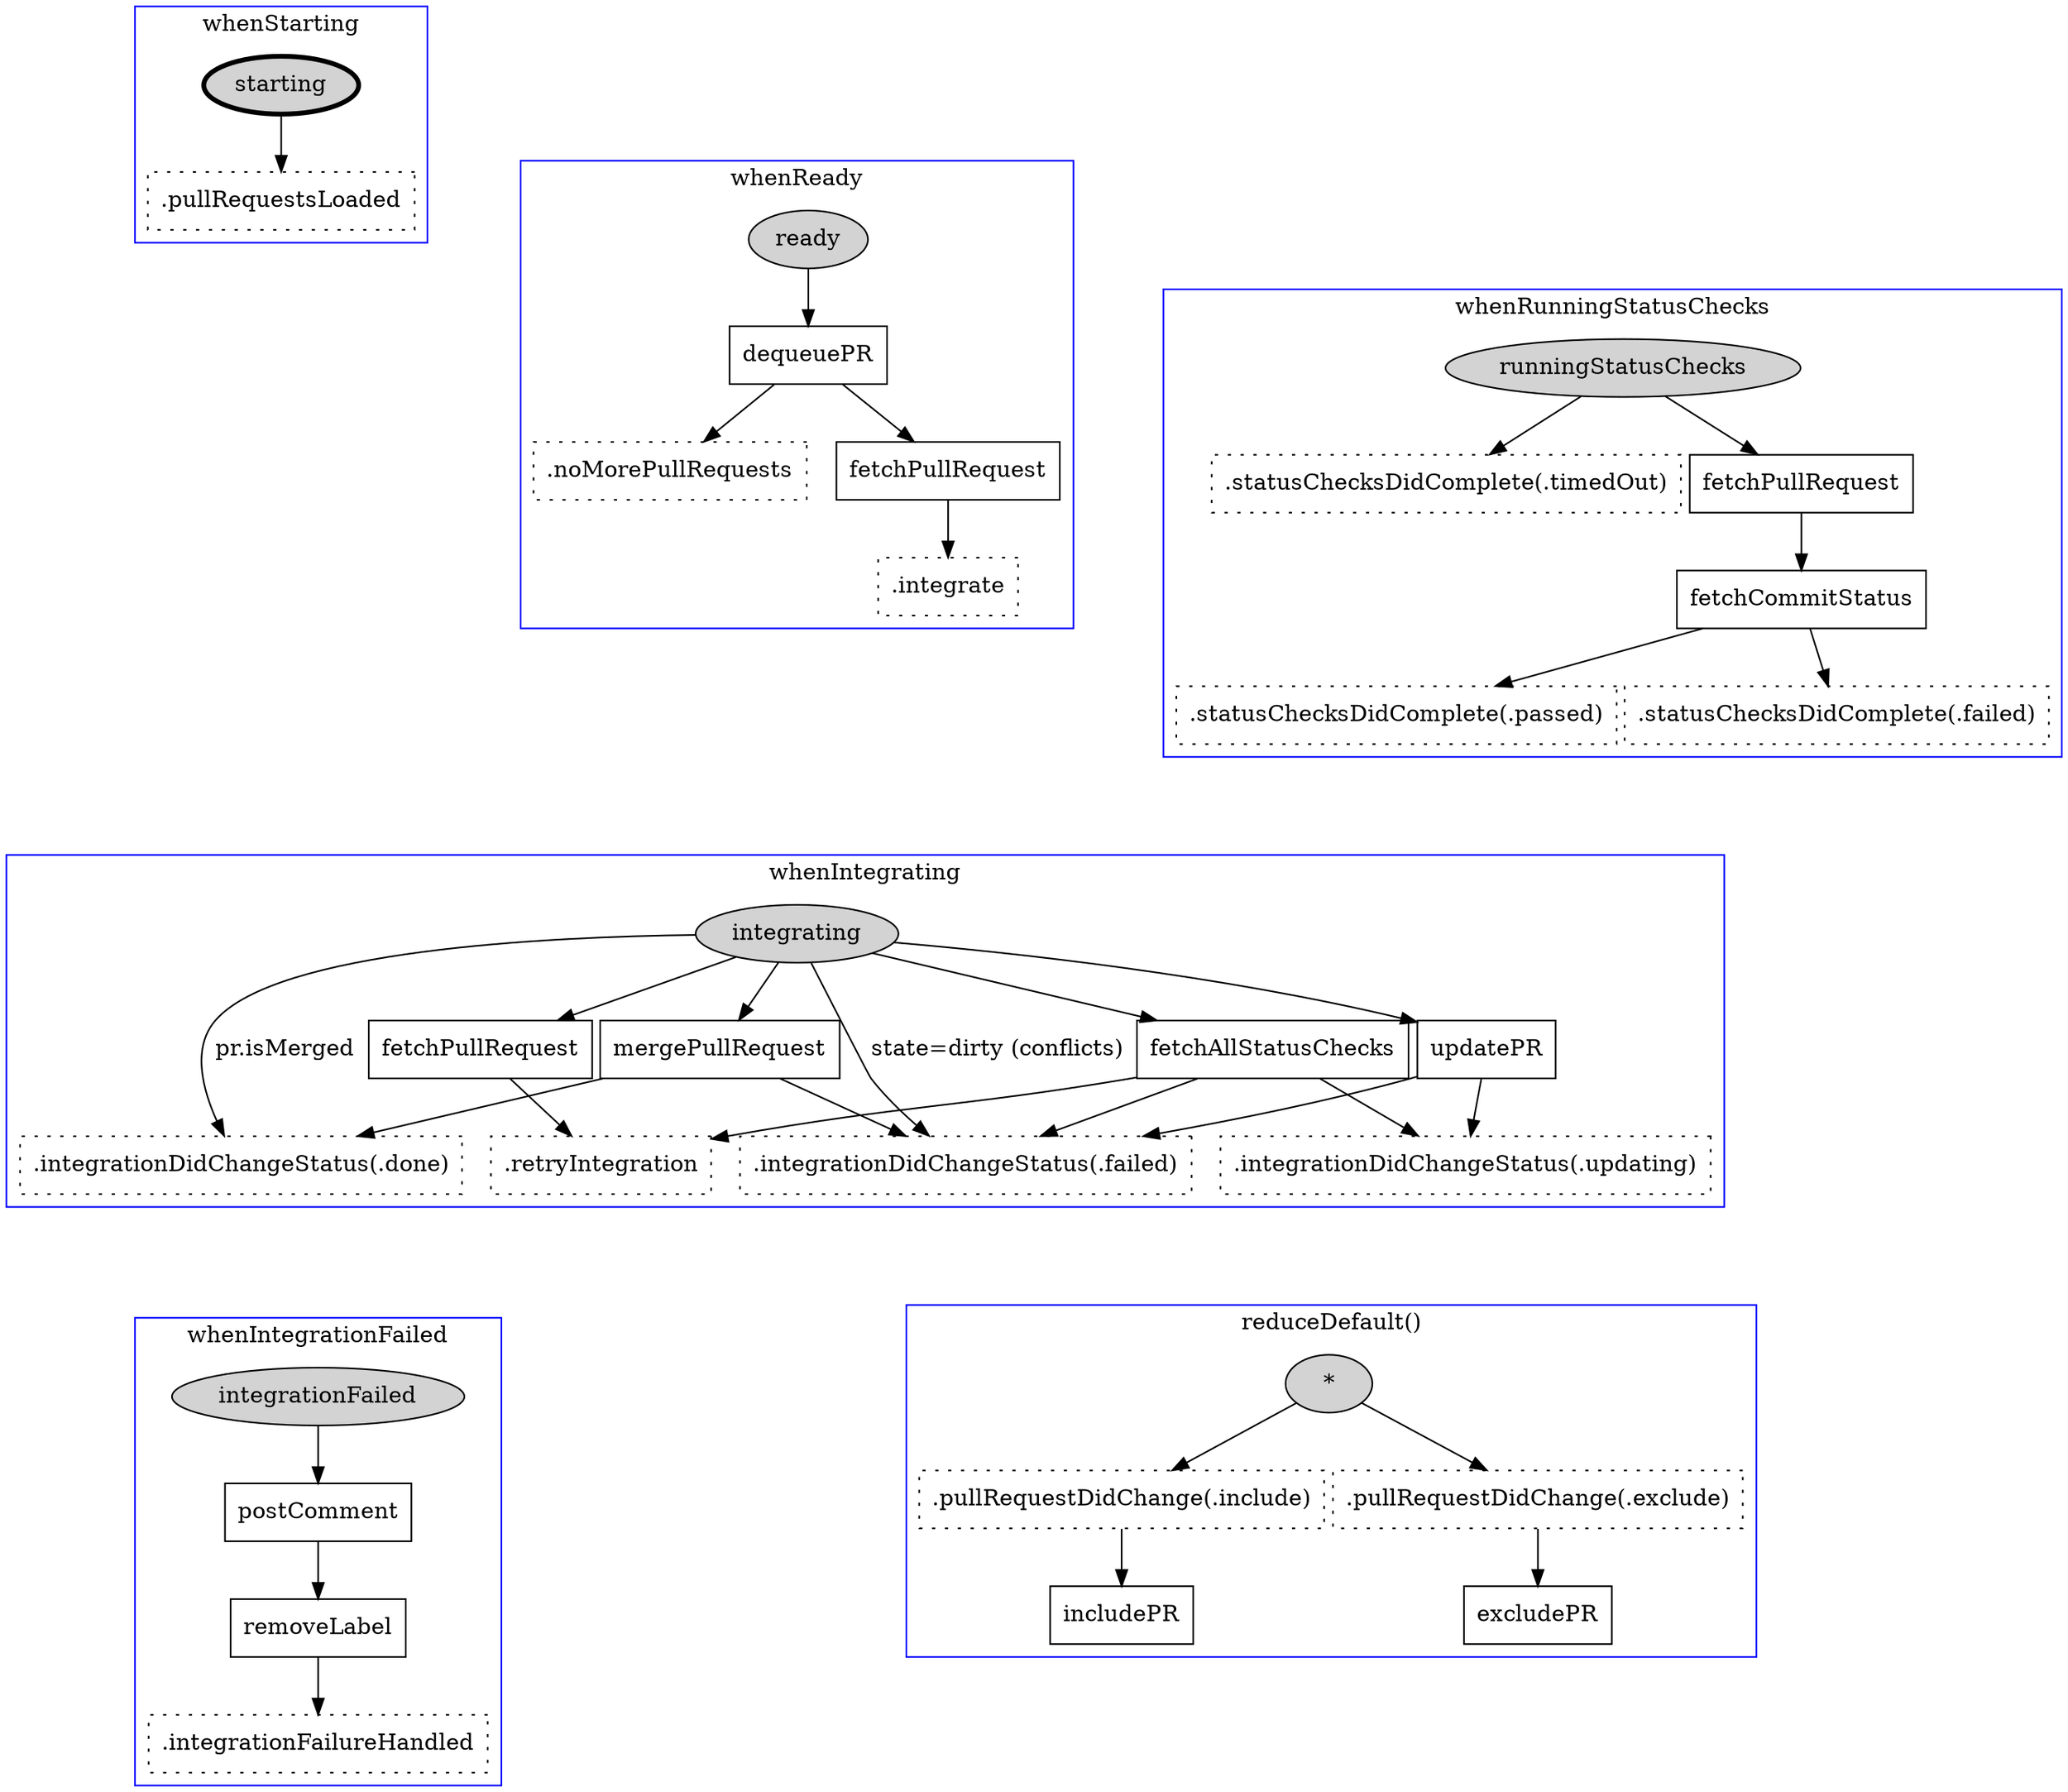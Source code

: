 # https://edotor.net/

digraph MergeBot {
    pack=true

    subgraph states {
        node [shape=oval][style=filled,fillcolor=lightgray]
        starting [penwidth=3]
        # idle
        ready
        integrating
        runningStatusChecks
        integrationFailed
        "*"
    }

    subgraph events {
        node [shape=box][style=dotted]
        ".pullRequestsLoaded"
        ".pullRequestDidChange(.include)"
        ".pullRequestDidChange(.exclude)"
        ".noMorePullRequests"
        ".integrationDidChangeStatus(.done)"
        ".integrationDidChangeStatus(.failed)"
        ".integrationDidChangeStatus(.updating)"
        ".integrate"
        ".statusChecksDidComplete(.passed)"
        ".statusChecksDidComplete(.failed)"
        ".statusChecksDidComplete(.timedOut)"
        ".integrationFailureHandled"
        ".retryIntegration"
    }

    subgraph actions {
        node [shape=rect]
        dequeuePR
        fetchPullRequest1 [label=fetchPullRequest]
        fetchPullRequest2 [label=fetchPullRequest]
        fetchPullRequest3 [label=fetchPullRequest]
        mergePullRequest
        updatePR # merge target branch back in PR
        fetchCommitStatus
        fetchAllStatusChecks
        includePR
        excludePR
        postComment
        removeLabel
    }

    subgraph feedbacks {
        color=blue

        subgraph cluster_whenStarting {
            label="whenStarting"
            starting -> ".pullRequestsLoaded"
        }

        subgraph cluster_whenReady {
            label="whenReady"
            ready -> dequeuePR
            dequeuePR -> ".noMorePullRequests" [label="nil"]
            dequeuePR -> fetchPullRequest1 -> ".integrate"
        }

        subgraph cluster_whenIntegrating {
            label="whenIntegrating"
            integrating -> ".integrationDidChangeStatus(.done)" [label="pr.isMerged"]

            # clean
            integrating -> mergePullRequest [label="state=clean"]
            mergePullRequest -> ".integrationDidChangeStatus(.done)" [label="ok"]
            mergePullRequest -> ".integrationDidChangeStatus(.failed)" [label="error"]
            
            # behind
            integrating -> updatePR [label="state=behind"]
            updatePR -> ".integrationDidChangeStatus(.updating)" [label="success|upToDate"]
            updatePR -> ".integrationDidChangeStatus(.failed)" [label="conflict"]

            # blocked|unstable
            integrating -> fetchAllStatusChecks [label="state=blocked|unstable"]
            fetchAllStatusChecks -> ".integrationDidChangeStatus(.updating)" [label="pending"]
            fetchAllStatusChecks -> ".integrationDidChangeStatus(.failed)" [label="failure"]
            fetchAllStatusChecks -> ".retryIntegration" [label="success"]

            # dirty
            integrating -> ".integrationDidChangeStatus(.failed)" [label="state=dirty (conflicts)"]

            # unknown
            integrating -> fetchPullRequest2 -> ".retryIntegration" [label="state=unknown"]
        }

        subgraph cluster_whenRunningStatusChecks {
            label="whenRunningStatusChecks"
            runningStatusChecks -> fetchPullRequest3 [label="on statusCheckObserver change"]
            fetchPullRequest3 -> fetchCommitStatus
            fetchCommitStatus -> ".statusChecksDidComplete(.failed)" [label="failure"]
            fetchCommitStatus -> ".statusChecksDidComplete(.passed)" [label="success"]
            runningStatusChecks -> ".statusChecksDidComplete(.timedOut)" [label="timeout"]
        }

        subgraph cluster_whenIntegrationFailed {
            label="whenIntegrationFailed"
            integrationFailed -> postComment -> removeLabel -> ".integrationFailureHandled"
        }
    }

    subgraph cluster_reduceDefault {
        color=blue
        label="reduceDefault()"
        "*" -> ".pullRequestDidChange(.include)" -> includePR
        "*" -> ".pullRequestDidChange(.exclude)" -> excludePR
    }

}
